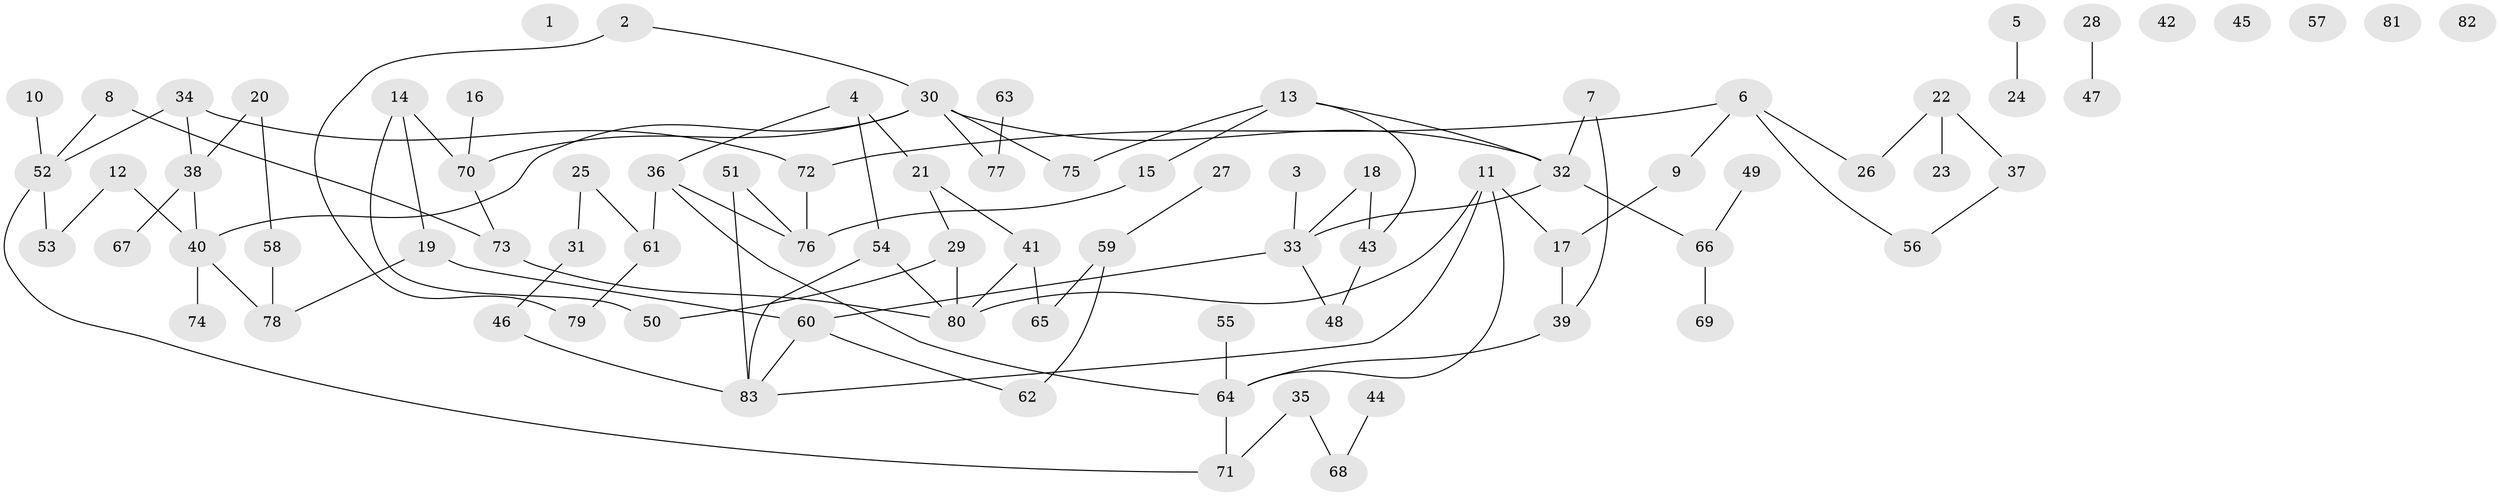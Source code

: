 // Generated by graph-tools (version 1.1) at 2025/40/03/09/25 04:40:45]
// undirected, 83 vertices, 99 edges
graph export_dot {
graph [start="1"]
  node [color=gray90,style=filled];
  1;
  2;
  3;
  4;
  5;
  6;
  7;
  8;
  9;
  10;
  11;
  12;
  13;
  14;
  15;
  16;
  17;
  18;
  19;
  20;
  21;
  22;
  23;
  24;
  25;
  26;
  27;
  28;
  29;
  30;
  31;
  32;
  33;
  34;
  35;
  36;
  37;
  38;
  39;
  40;
  41;
  42;
  43;
  44;
  45;
  46;
  47;
  48;
  49;
  50;
  51;
  52;
  53;
  54;
  55;
  56;
  57;
  58;
  59;
  60;
  61;
  62;
  63;
  64;
  65;
  66;
  67;
  68;
  69;
  70;
  71;
  72;
  73;
  74;
  75;
  76;
  77;
  78;
  79;
  80;
  81;
  82;
  83;
  2 -- 30;
  2 -- 79;
  3 -- 33;
  4 -- 21;
  4 -- 36;
  4 -- 54;
  5 -- 24;
  6 -- 9;
  6 -- 26;
  6 -- 56;
  6 -- 72;
  7 -- 32;
  7 -- 39;
  8 -- 52;
  8 -- 73;
  9 -- 17;
  10 -- 52;
  11 -- 17;
  11 -- 64;
  11 -- 80;
  11 -- 83;
  12 -- 40;
  12 -- 53;
  13 -- 15;
  13 -- 32;
  13 -- 43;
  13 -- 75;
  14 -- 19;
  14 -- 50;
  14 -- 70;
  15 -- 76;
  16 -- 70;
  17 -- 39;
  18 -- 33;
  18 -- 43;
  19 -- 60;
  19 -- 78;
  20 -- 38;
  20 -- 58;
  21 -- 29;
  21 -- 41;
  22 -- 23;
  22 -- 26;
  22 -- 37;
  25 -- 31;
  25 -- 61;
  27 -- 59;
  28 -- 47;
  29 -- 50;
  29 -- 80;
  30 -- 32;
  30 -- 40;
  30 -- 70;
  30 -- 75;
  30 -- 77;
  31 -- 46;
  32 -- 33;
  32 -- 66;
  33 -- 48;
  33 -- 60;
  34 -- 38;
  34 -- 52;
  34 -- 72;
  35 -- 68;
  35 -- 71;
  36 -- 61;
  36 -- 64;
  36 -- 76;
  37 -- 56;
  38 -- 40;
  38 -- 67;
  39 -- 64;
  40 -- 74;
  40 -- 78;
  41 -- 65;
  41 -- 80;
  43 -- 48;
  44 -- 68;
  46 -- 83;
  49 -- 66;
  51 -- 76;
  51 -- 83;
  52 -- 53;
  52 -- 71;
  54 -- 80;
  54 -- 83;
  55 -- 64;
  58 -- 78;
  59 -- 62;
  59 -- 65;
  60 -- 62;
  60 -- 83;
  61 -- 79;
  63 -- 77;
  64 -- 71;
  66 -- 69;
  70 -- 73;
  72 -- 76;
  73 -- 80;
}
